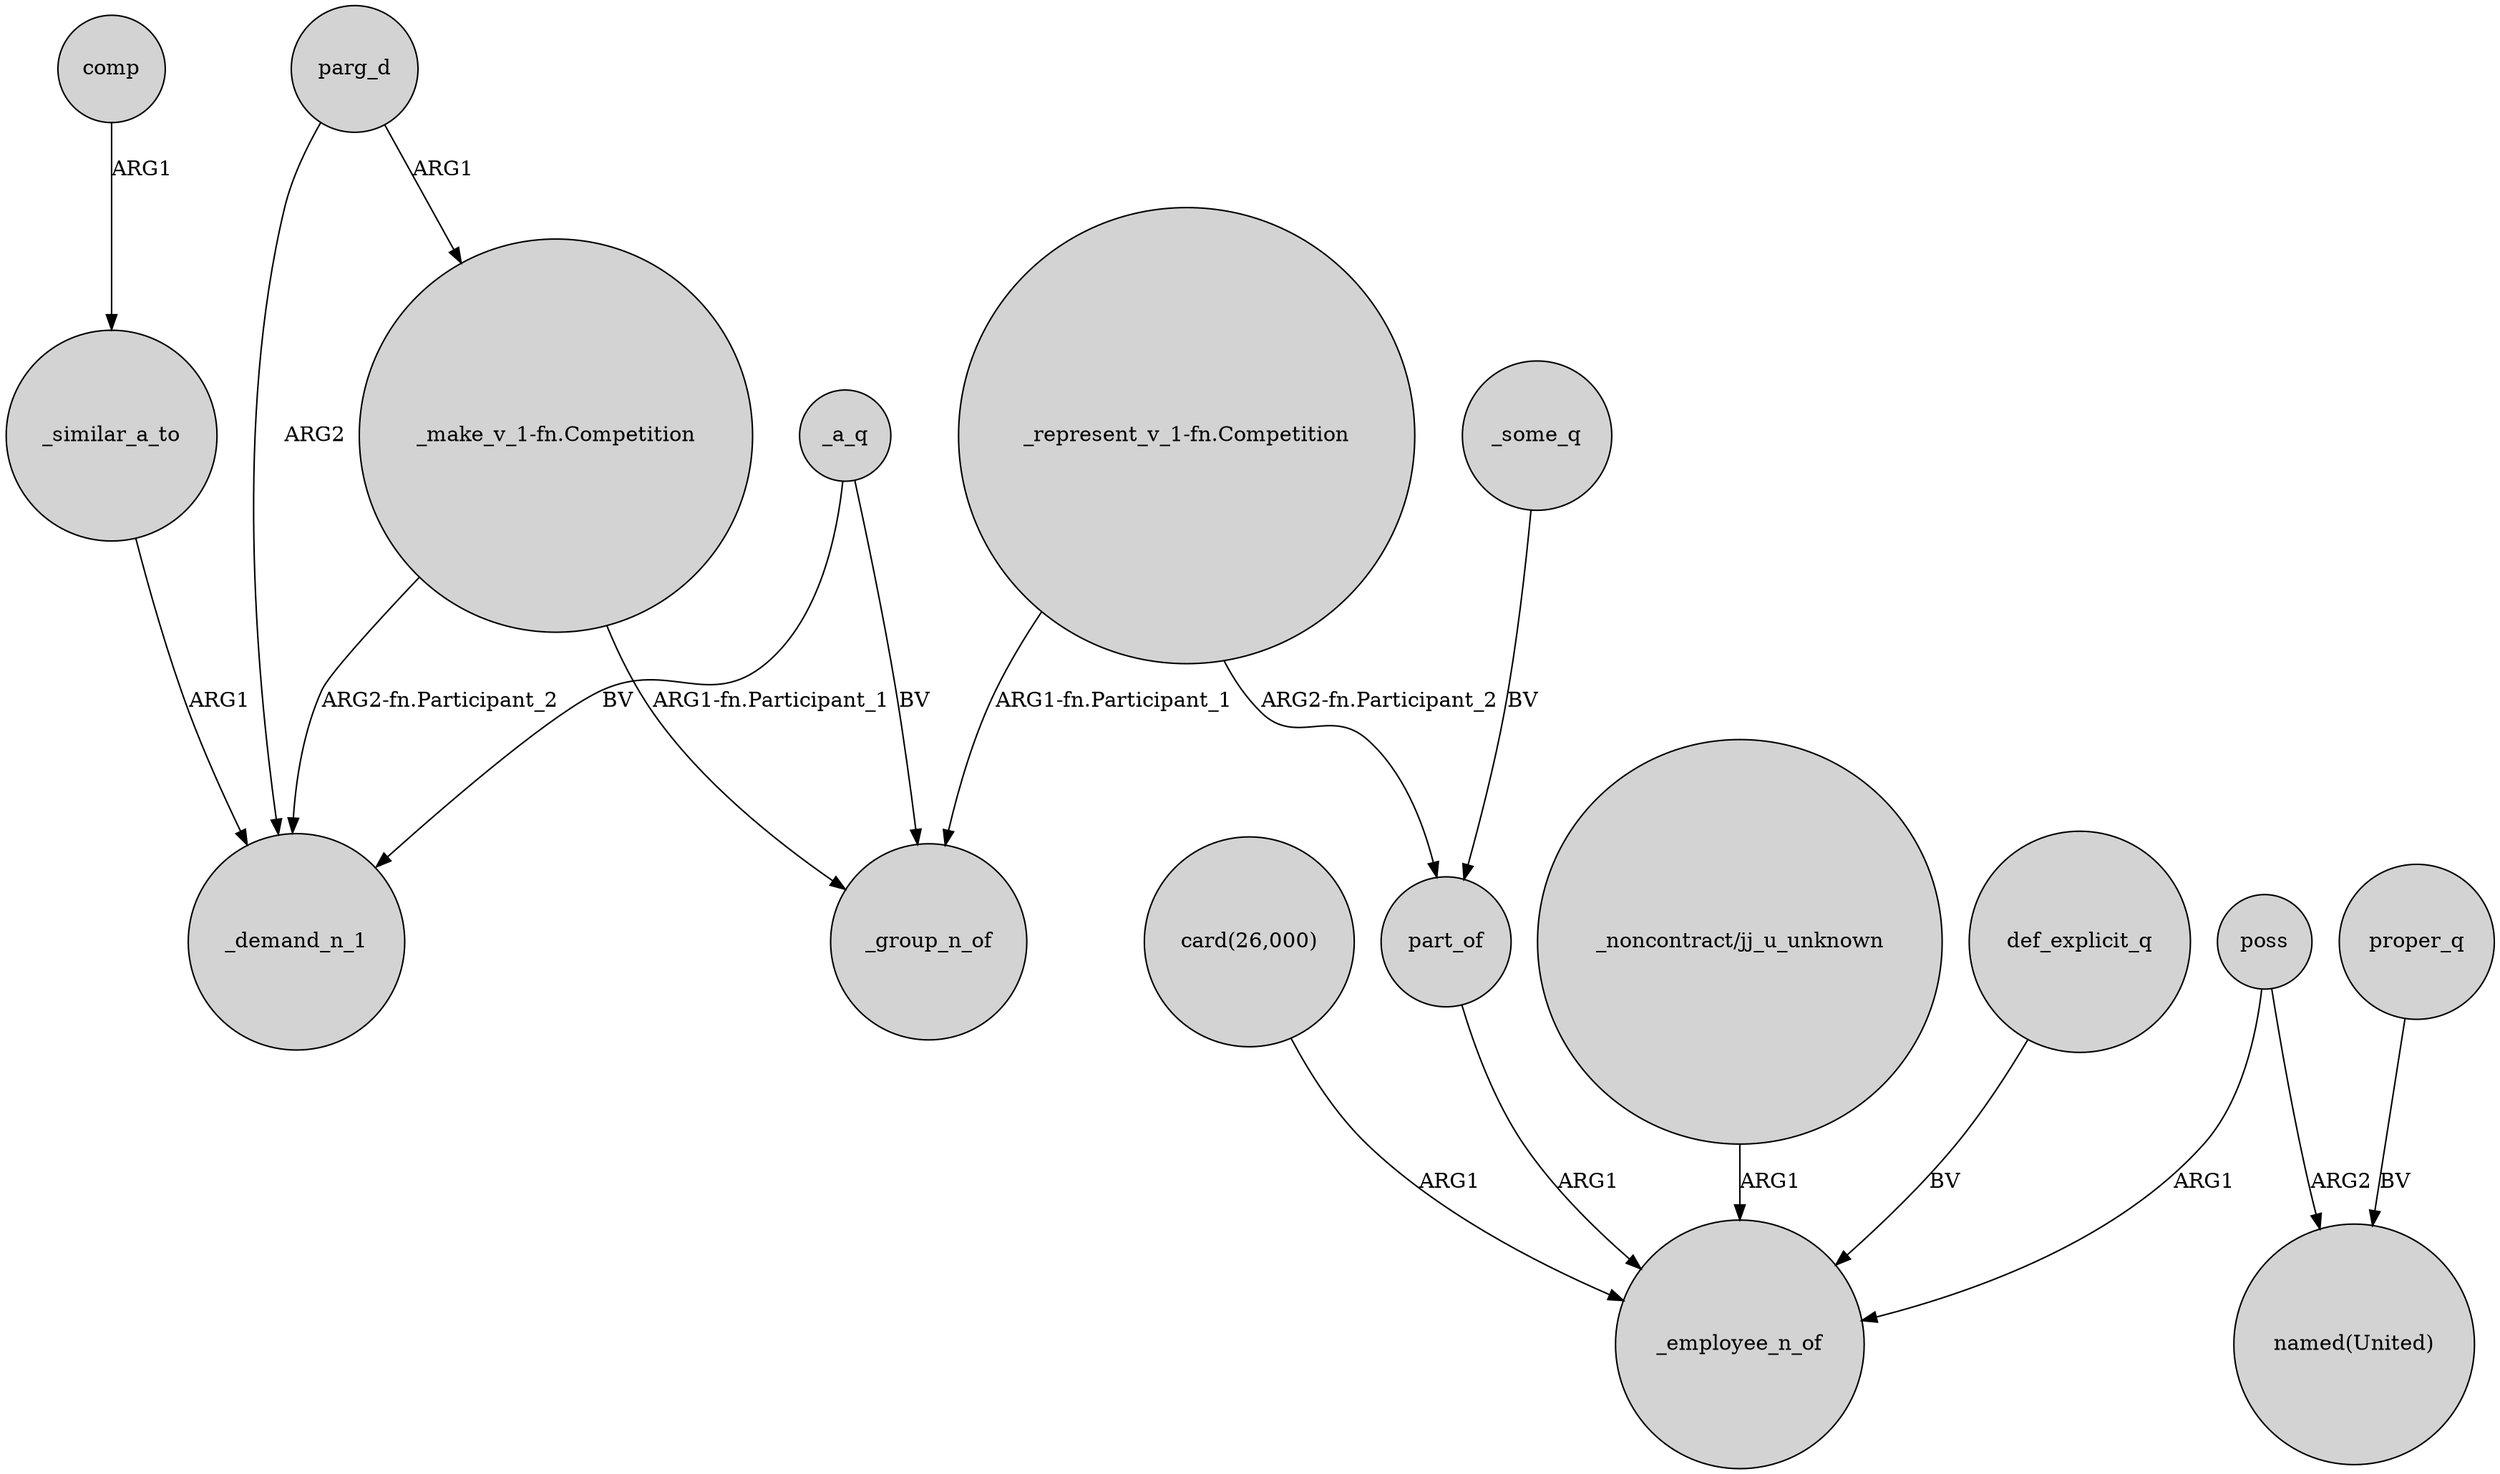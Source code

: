 digraph {
	node [shape=circle style=filled]
	_a_q -> _demand_n_1 [label=BV]
	"card(26,000)" -> _employee_n_of [label=ARG1]
	_similar_a_to -> _demand_n_1 [label=ARG1]
	"_make_v_1-fn.Competition" -> _group_n_of [label="ARG1-fn.Participant_1"]
	parg_d -> _demand_n_1 [label=ARG2]
	"_make_v_1-fn.Competition" -> _demand_n_1 [label="ARG2-fn.Participant_2"]
	parg_d -> "_make_v_1-fn.Competition" [label=ARG1]
	_a_q -> _group_n_of [label=BV]
	proper_q -> "named(United)" [label=BV]
	def_explicit_q -> _employee_n_of [label=BV]
	poss -> "named(United)" [label=ARG2]
	"_represent_v_1-fn.Competition" -> part_of [label="ARG2-fn.Participant_2"]
	_some_q -> part_of [label=BV]
	poss -> _employee_n_of [label=ARG1]
	comp -> _similar_a_to [label=ARG1]
	"_represent_v_1-fn.Competition" -> _group_n_of [label="ARG1-fn.Participant_1"]
	"_noncontract/jj_u_unknown" -> _employee_n_of [label=ARG1]
	part_of -> _employee_n_of [label=ARG1]
}
